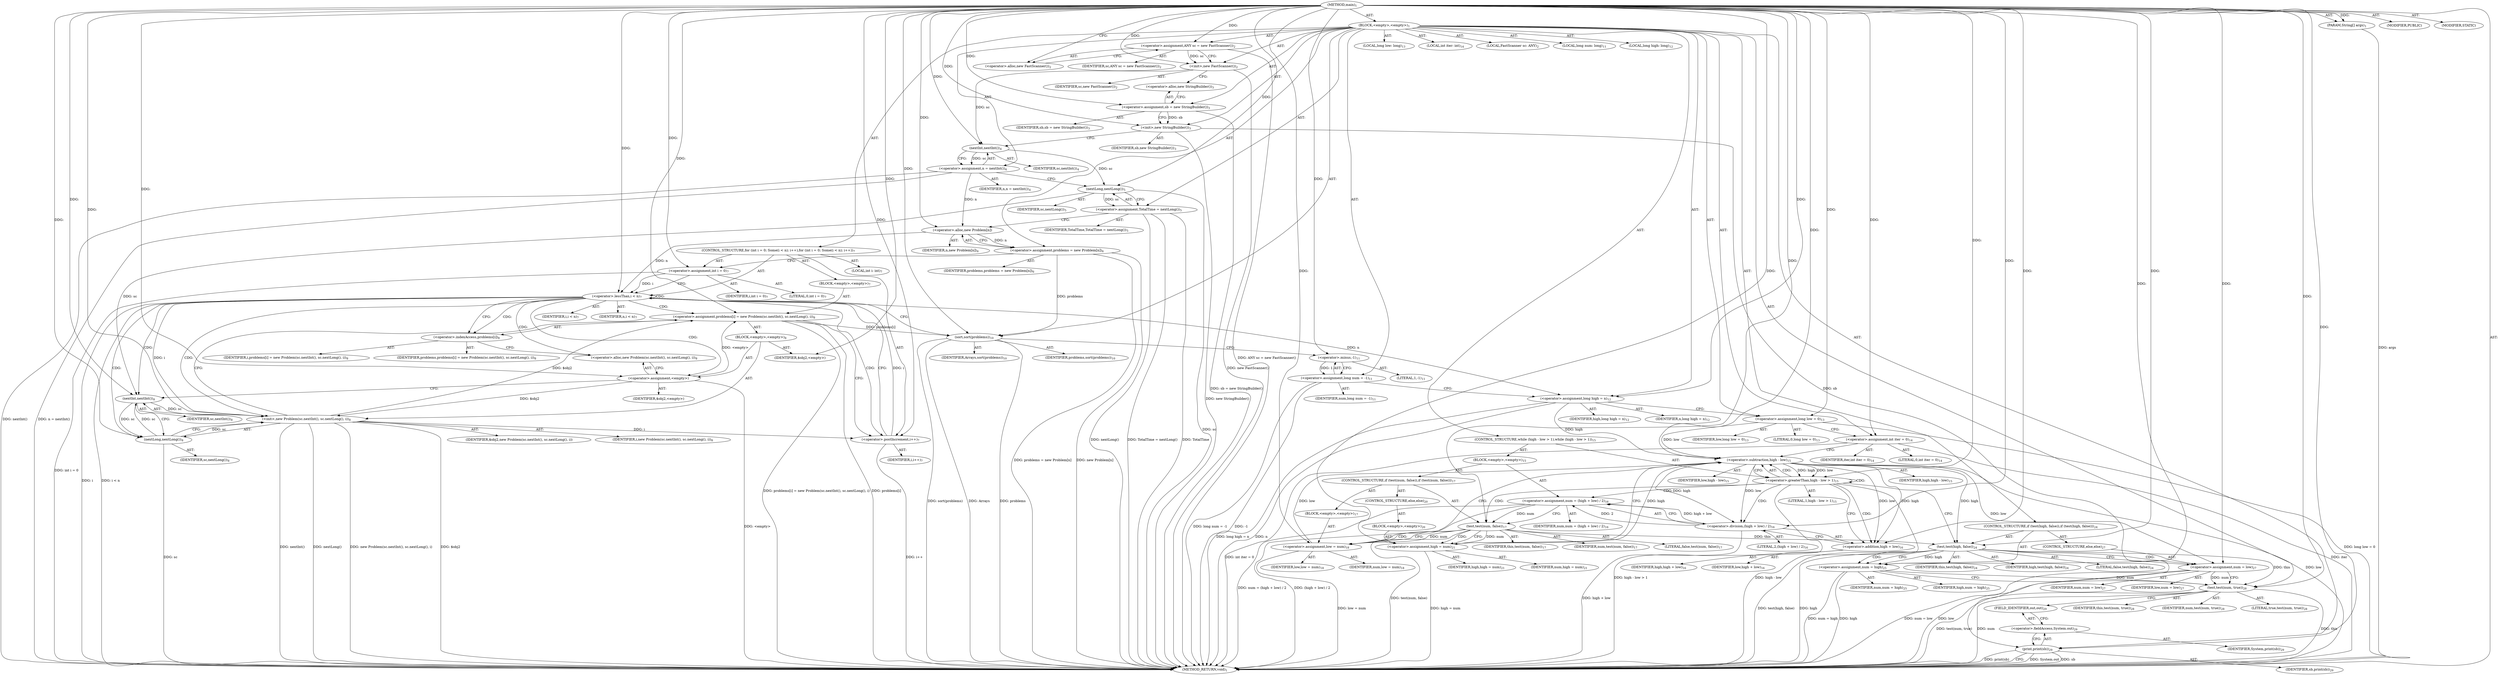digraph "main" {  
"19" [label = <(METHOD,main)<SUB>1</SUB>> ]
"20" [label = <(PARAM,String[] args)<SUB>1</SUB>> ]
"21" [label = <(BLOCK,&lt;empty&gt;,&lt;empty&gt;)<SUB>1</SUB>> ]
"4" [label = <(LOCAL,FastScanner sc: ANY)<SUB>2</SUB>> ]
"22" [label = <(&lt;operator&gt;.assignment,ANY sc = new FastScanner())<SUB>2</SUB>> ]
"23" [label = <(IDENTIFIER,sc,ANY sc = new FastScanner())<SUB>2</SUB>> ]
"24" [label = <(&lt;operator&gt;.alloc,new FastScanner())<SUB>2</SUB>> ]
"25" [label = <(&lt;init&gt;,new FastScanner())<SUB>2</SUB>> ]
"3" [label = <(IDENTIFIER,sc,new FastScanner())<SUB>2</SUB>> ]
"26" [label = <(&lt;operator&gt;.assignment,sb = new StringBuilder())<SUB>3</SUB>> ]
"27" [label = <(IDENTIFIER,sb,sb = new StringBuilder())<SUB>3</SUB>> ]
"28" [label = <(&lt;operator&gt;.alloc,new StringBuilder())<SUB>3</SUB>> ]
"29" [label = <(&lt;init&gt;,new StringBuilder())<SUB>3</SUB>> ]
"30" [label = <(IDENTIFIER,sb,new StringBuilder())<SUB>3</SUB>> ]
"31" [label = <(&lt;operator&gt;.assignment,n = nextInt())<SUB>4</SUB>> ]
"32" [label = <(IDENTIFIER,n,n = nextInt())<SUB>4</SUB>> ]
"33" [label = <(nextInt,nextInt())<SUB>4</SUB>> ]
"34" [label = <(IDENTIFIER,sc,nextInt())<SUB>4</SUB>> ]
"35" [label = <(&lt;operator&gt;.assignment,TotalTime = nextLong())<SUB>5</SUB>> ]
"36" [label = <(IDENTIFIER,TotalTime,TotalTime = nextLong())<SUB>5</SUB>> ]
"37" [label = <(nextLong,nextLong())<SUB>5</SUB>> ]
"38" [label = <(IDENTIFIER,sc,nextLong())<SUB>5</SUB>> ]
"39" [label = <(&lt;operator&gt;.assignment,problems = new Problem[n])<SUB>6</SUB>> ]
"40" [label = <(IDENTIFIER,problems,problems = new Problem[n])<SUB>6</SUB>> ]
"41" [label = <(&lt;operator&gt;.alloc,new Problem[n])> ]
"42" [label = <(IDENTIFIER,n,new Problem[n])<SUB>6</SUB>> ]
"43" [label = <(CONTROL_STRUCTURE,for (int i = 0; Some(i &lt; n); i++),for (int i = 0; Some(i &lt; n); i++))<SUB>7</SUB>> ]
"44" [label = <(LOCAL,int i: int)<SUB>7</SUB>> ]
"45" [label = <(&lt;operator&gt;.assignment,int i = 0)<SUB>7</SUB>> ]
"46" [label = <(IDENTIFIER,i,int i = 0)<SUB>7</SUB>> ]
"47" [label = <(LITERAL,0,int i = 0)<SUB>7</SUB>> ]
"48" [label = <(&lt;operator&gt;.lessThan,i &lt; n)<SUB>7</SUB>> ]
"49" [label = <(IDENTIFIER,i,i &lt; n)<SUB>7</SUB>> ]
"50" [label = <(IDENTIFIER,n,i &lt; n)<SUB>7</SUB>> ]
"51" [label = <(&lt;operator&gt;.postIncrement,i++)<SUB>7</SUB>> ]
"52" [label = <(IDENTIFIER,i,i++)<SUB>7</SUB>> ]
"53" [label = <(BLOCK,&lt;empty&gt;,&lt;empty&gt;)<SUB>7</SUB>> ]
"54" [label = <(&lt;operator&gt;.assignment,problems[i] = new Problem(sc.nextInt(), sc.nextLong(), i))<SUB>8</SUB>> ]
"55" [label = <(&lt;operator&gt;.indexAccess,problems[i])<SUB>8</SUB>> ]
"56" [label = <(IDENTIFIER,problems,problems[i] = new Problem(sc.nextInt(), sc.nextLong(), i))<SUB>8</SUB>> ]
"57" [label = <(IDENTIFIER,i,problems[i] = new Problem(sc.nextInt(), sc.nextLong(), i))<SUB>8</SUB>> ]
"58" [label = <(BLOCK,&lt;empty&gt;,&lt;empty&gt;)<SUB>8</SUB>> ]
"59" [label = <(&lt;operator&gt;.assignment,&lt;empty&gt;)> ]
"60" [label = <(IDENTIFIER,$obj2,&lt;empty&gt;)> ]
"61" [label = <(&lt;operator&gt;.alloc,new Problem(sc.nextInt(), sc.nextLong(), i))<SUB>8</SUB>> ]
"62" [label = <(&lt;init&gt;,new Problem(sc.nextInt(), sc.nextLong(), i))<SUB>8</SUB>> ]
"63" [label = <(IDENTIFIER,$obj2,new Problem(sc.nextInt(), sc.nextLong(), i))> ]
"64" [label = <(nextInt,nextInt())<SUB>8</SUB>> ]
"65" [label = <(IDENTIFIER,sc,nextInt())<SUB>8</SUB>> ]
"66" [label = <(nextLong,nextLong())<SUB>8</SUB>> ]
"67" [label = <(IDENTIFIER,sc,nextLong())<SUB>8</SUB>> ]
"68" [label = <(IDENTIFIER,i,new Problem(sc.nextInt(), sc.nextLong(), i))<SUB>8</SUB>> ]
"69" [label = <(IDENTIFIER,$obj2,&lt;empty&gt;)> ]
"70" [label = <(sort,sort(problems))<SUB>10</SUB>> ]
"71" [label = <(IDENTIFIER,Arrays,sort(problems))<SUB>10</SUB>> ]
"72" [label = <(IDENTIFIER,problems,sort(problems))<SUB>10</SUB>> ]
"73" [label = <(LOCAL,long num: long)<SUB>11</SUB>> ]
"74" [label = <(&lt;operator&gt;.assignment,long num = -1)<SUB>11</SUB>> ]
"75" [label = <(IDENTIFIER,num,long num = -1)<SUB>11</SUB>> ]
"76" [label = <(&lt;operator&gt;.minus,-1)<SUB>11</SUB>> ]
"77" [label = <(LITERAL,1,-1)<SUB>11</SUB>> ]
"78" [label = <(LOCAL,long high: long)<SUB>12</SUB>> ]
"79" [label = <(&lt;operator&gt;.assignment,long high = n)<SUB>12</SUB>> ]
"80" [label = <(IDENTIFIER,high,long high = n)<SUB>12</SUB>> ]
"81" [label = <(IDENTIFIER,n,long high = n)<SUB>12</SUB>> ]
"82" [label = <(LOCAL,long low: long)<SUB>13</SUB>> ]
"83" [label = <(&lt;operator&gt;.assignment,long low = 0)<SUB>13</SUB>> ]
"84" [label = <(IDENTIFIER,low,long low = 0)<SUB>13</SUB>> ]
"85" [label = <(LITERAL,0,long low = 0)<SUB>13</SUB>> ]
"86" [label = <(LOCAL,int iter: int)<SUB>14</SUB>> ]
"87" [label = <(&lt;operator&gt;.assignment,int iter = 0)<SUB>14</SUB>> ]
"88" [label = <(IDENTIFIER,iter,int iter = 0)<SUB>14</SUB>> ]
"89" [label = <(LITERAL,0,int iter = 0)<SUB>14</SUB>> ]
"90" [label = <(CONTROL_STRUCTURE,while (high - low &gt; 1),while (high - low &gt; 1))<SUB>15</SUB>> ]
"91" [label = <(&lt;operator&gt;.greaterThan,high - low &gt; 1)<SUB>15</SUB>> ]
"92" [label = <(&lt;operator&gt;.subtraction,high - low)<SUB>15</SUB>> ]
"93" [label = <(IDENTIFIER,high,high - low)<SUB>15</SUB>> ]
"94" [label = <(IDENTIFIER,low,high - low)<SUB>15</SUB>> ]
"95" [label = <(LITERAL,1,high - low &gt; 1)<SUB>15</SUB>> ]
"96" [label = <(BLOCK,&lt;empty&gt;,&lt;empty&gt;)<SUB>15</SUB>> ]
"97" [label = <(&lt;operator&gt;.assignment,num = (high + low) / 2)<SUB>16</SUB>> ]
"98" [label = <(IDENTIFIER,num,num = (high + low) / 2)<SUB>16</SUB>> ]
"99" [label = <(&lt;operator&gt;.division,(high + low) / 2)<SUB>16</SUB>> ]
"100" [label = <(&lt;operator&gt;.addition,high + low)<SUB>16</SUB>> ]
"101" [label = <(IDENTIFIER,high,high + low)<SUB>16</SUB>> ]
"102" [label = <(IDENTIFIER,low,high + low)<SUB>16</SUB>> ]
"103" [label = <(LITERAL,2,(high + low) / 2)<SUB>16</SUB>> ]
"104" [label = <(CONTROL_STRUCTURE,if (test(num, false)),if (test(num, false)))<SUB>17</SUB>> ]
"105" [label = <(test,test(num, false))<SUB>17</SUB>> ]
"106" [label = <(IDENTIFIER,this,test(num, false))<SUB>17</SUB>> ]
"107" [label = <(IDENTIFIER,num,test(num, false))<SUB>17</SUB>> ]
"108" [label = <(LITERAL,false,test(num, false))<SUB>17</SUB>> ]
"109" [label = <(BLOCK,&lt;empty&gt;,&lt;empty&gt;)<SUB>17</SUB>> ]
"110" [label = <(&lt;operator&gt;.assignment,low = num)<SUB>18</SUB>> ]
"111" [label = <(IDENTIFIER,low,low = num)<SUB>18</SUB>> ]
"112" [label = <(IDENTIFIER,num,low = num)<SUB>18</SUB>> ]
"113" [label = <(CONTROL_STRUCTURE,else,else)<SUB>20</SUB>> ]
"114" [label = <(BLOCK,&lt;empty&gt;,&lt;empty&gt;)<SUB>20</SUB>> ]
"115" [label = <(&lt;operator&gt;.assignment,high = num)<SUB>21</SUB>> ]
"116" [label = <(IDENTIFIER,high,high = num)<SUB>21</SUB>> ]
"117" [label = <(IDENTIFIER,num,high = num)<SUB>21</SUB>> ]
"118" [label = <(CONTROL_STRUCTURE,if (test(high, false)),if (test(high, false)))<SUB>24</SUB>> ]
"119" [label = <(test,test(high, false))<SUB>24</SUB>> ]
"120" [label = <(IDENTIFIER,this,test(high, false))<SUB>24</SUB>> ]
"121" [label = <(IDENTIFIER,high,test(high, false))<SUB>24</SUB>> ]
"122" [label = <(LITERAL,false,test(high, false))<SUB>24</SUB>> ]
"123" [label = <(&lt;operator&gt;.assignment,num = high)<SUB>25</SUB>> ]
"124" [label = <(IDENTIFIER,num,num = high)<SUB>25</SUB>> ]
"125" [label = <(IDENTIFIER,high,num = high)<SUB>25</SUB>> ]
"126" [label = <(CONTROL_STRUCTURE,else,else)<SUB>27</SUB>> ]
"127" [label = <(&lt;operator&gt;.assignment,num = low)<SUB>27</SUB>> ]
"128" [label = <(IDENTIFIER,num,num = low)<SUB>27</SUB>> ]
"129" [label = <(IDENTIFIER,low,num = low)<SUB>27</SUB>> ]
"130" [label = <(test,test(num, true))<SUB>28</SUB>> ]
"131" [label = <(IDENTIFIER,this,test(num, true))<SUB>28</SUB>> ]
"132" [label = <(IDENTIFIER,num,test(num, true))<SUB>28</SUB>> ]
"133" [label = <(LITERAL,true,test(num, true))<SUB>28</SUB>> ]
"134" [label = <(print,print(sb))<SUB>29</SUB>> ]
"135" [label = <(&lt;operator&gt;.fieldAccess,System.out)<SUB>29</SUB>> ]
"136" [label = <(IDENTIFIER,System,print(sb))<SUB>29</SUB>> ]
"137" [label = <(FIELD_IDENTIFIER,out,out)<SUB>29</SUB>> ]
"138" [label = <(IDENTIFIER,sb,print(sb))<SUB>29</SUB>> ]
"139" [label = <(MODIFIER,PUBLIC)> ]
"140" [label = <(MODIFIER,STATIC)> ]
"141" [label = <(METHOD_RETURN,void)<SUB>1</SUB>> ]
  "19" -> "20"  [ label = "AST: "] 
  "19" -> "21"  [ label = "AST: "] 
  "19" -> "139"  [ label = "AST: "] 
  "19" -> "140"  [ label = "AST: "] 
  "19" -> "141"  [ label = "AST: "] 
  "21" -> "4"  [ label = "AST: "] 
  "21" -> "22"  [ label = "AST: "] 
  "21" -> "25"  [ label = "AST: "] 
  "21" -> "26"  [ label = "AST: "] 
  "21" -> "29"  [ label = "AST: "] 
  "21" -> "31"  [ label = "AST: "] 
  "21" -> "35"  [ label = "AST: "] 
  "21" -> "39"  [ label = "AST: "] 
  "21" -> "43"  [ label = "AST: "] 
  "21" -> "70"  [ label = "AST: "] 
  "21" -> "73"  [ label = "AST: "] 
  "21" -> "74"  [ label = "AST: "] 
  "21" -> "78"  [ label = "AST: "] 
  "21" -> "79"  [ label = "AST: "] 
  "21" -> "82"  [ label = "AST: "] 
  "21" -> "83"  [ label = "AST: "] 
  "21" -> "86"  [ label = "AST: "] 
  "21" -> "87"  [ label = "AST: "] 
  "21" -> "90"  [ label = "AST: "] 
  "21" -> "118"  [ label = "AST: "] 
  "21" -> "130"  [ label = "AST: "] 
  "21" -> "134"  [ label = "AST: "] 
  "22" -> "23"  [ label = "AST: "] 
  "22" -> "24"  [ label = "AST: "] 
  "25" -> "3"  [ label = "AST: "] 
  "26" -> "27"  [ label = "AST: "] 
  "26" -> "28"  [ label = "AST: "] 
  "29" -> "30"  [ label = "AST: "] 
  "31" -> "32"  [ label = "AST: "] 
  "31" -> "33"  [ label = "AST: "] 
  "33" -> "34"  [ label = "AST: "] 
  "35" -> "36"  [ label = "AST: "] 
  "35" -> "37"  [ label = "AST: "] 
  "37" -> "38"  [ label = "AST: "] 
  "39" -> "40"  [ label = "AST: "] 
  "39" -> "41"  [ label = "AST: "] 
  "41" -> "42"  [ label = "AST: "] 
  "43" -> "44"  [ label = "AST: "] 
  "43" -> "45"  [ label = "AST: "] 
  "43" -> "48"  [ label = "AST: "] 
  "43" -> "51"  [ label = "AST: "] 
  "43" -> "53"  [ label = "AST: "] 
  "45" -> "46"  [ label = "AST: "] 
  "45" -> "47"  [ label = "AST: "] 
  "48" -> "49"  [ label = "AST: "] 
  "48" -> "50"  [ label = "AST: "] 
  "51" -> "52"  [ label = "AST: "] 
  "53" -> "54"  [ label = "AST: "] 
  "54" -> "55"  [ label = "AST: "] 
  "54" -> "58"  [ label = "AST: "] 
  "55" -> "56"  [ label = "AST: "] 
  "55" -> "57"  [ label = "AST: "] 
  "58" -> "59"  [ label = "AST: "] 
  "58" -> "62"  [ label = "AST: "] 
  "58" -> "69"  [ label = "AST: "] 
  "59" -> "60"  [ label = "AST: "] 
  "59" -> "61"  [ label = "AST: "] 
  "62" -> "63"  [ label = "AST: "] 
  "62" -> "64"  [ label = "AST: "] 
  "62" -> "66"  [ label = "AST: "] 
  "62" -> "68"  [ label = "AST: "] 
  "64" -> "65"  [ label = "AST: "] 
  "66" -> "67"  [ label = "AST: "] 
  "70" -> "71"  [ label = "AST: "] 
  "70" -> "72"  [ label = "AST: "] 
  "74" -> "75"  [ label = "AST: "] 
  "74" -> "76"  [ label = "AST: "] 
  "76" -> "77"  [ label = "AST: "] 
  "79" -> "80"  [ label = "AST: "] 
  "79" -> "81"  [ label = "AST: "] 
  "83" -> "84"  [ label = "AST: "] 
  "83" -> "85"  [ label = "AST: "] 
  "87" -> "88"  [ label = "AST: "] 
  "87" -> "89"  [ label = "AST: "] 
  "90" -> "91"  [ label = "AST: "] 
  "90" -> "96"  [ label = "AST: "] 
  "91" -> "92"  [ label = "AST: "] 
  "91" -> "95"  [ label = "AST: "] 
  "92" -> "93"  [ label = "AST: "] 
  "92" -> "94"  [ label = "AST: "] 
  "96" -> "97"  [ label = "AST: "] 
  "96" -> "104"  [ label = "AST: "] 
  "97" -> "98"  [ label = "AST: "] 
  "97" -> "99"  [ label = "AST: "] 
  "99" -> "100"  [ label = "AST: "] 
  "99" -> "103"  [ label = "AST: "] 
  "100" -> "101"  [ label = "AST: "] 
  "100" -> "102"  [ label = "AST: "] 
  "104" -> "105"  [ label = "AST: "] 
  "104" -> "109"  [ label = "AST: "] 
  "104" -> "113"  [ label = "AST: "] 
  "105" -> "106"  [ label = "AST: "] 
  "105" -> "107"  [ label = "AST: "] 
  "105" -> "108"  [ label = "AST: "] 
  "109" -> "110"  [ label = "AST: "] 
  "110" -> "111"  [ label = "AST: "] 
  "110" -> "112"  [ label = "AST: "] 
  "113" -> "114"  [ label = "AST: "] 
  "114" -> "115"  [ label = "AST: "] 
  "115" -> "116"  [ label = "AST: "] 
  "115" -> "117"  [ label = "AST: "] 
  "118" -> "119"  [ label = "AST: "] 
  "118" -> "123"  [ label = "AST: "] 
  "118" -> "126"  [ label = "AST: "] 
  "119" -> "120"  [ label = "AST: "] 
  "119" -> "121"  [ label = "AST: "] 
  "119" -> "122"  [ label = "AST: "] 
  "123" -> "124"  [ label = "AST: "] 
  "123" -> "125"  [ label = "AST: "] 
  "126" -> "127"  [ label = "AST: "] 
  "127" -> "128"  [ label = "AST: "] 
  "127" -> "129"  [ label = "AST: "] 
  "130" -> "131"  [ label = "AST: "] 
  "130" -> "132"  [ label = "AST: "] 
  "130" -> "133"  [ label = "AST: "] 
  "134" -> "135"  [ label = "AST: "] 
  "134" -> "138"  [ label = "AST: "] 
  "135" -> "136"  [ label = "AST: "] 
  "135" -> "137"  [ label = "AST: "] 
  "22" -> "25"  [ label = "CFG: "] 
  "25" -> "28"  [ label = "CFG: "] 
  "26" -> "29"  [ label = "CFG: "] 
  "29" -> "33"  [ label = "CFG: "] 
  "31" -> "37"  [ label = "CFG: "] 
  "35" -> "41"  [ label = "CFG: "] 
  "39" -> "45"  [ label = "CFG: "] 
  "70" -> "76"  [ label = "CFG: "] 
  "74" -> "79"  [ label = "CFG: "] 
  "79" -> "83"  [ label = "CFG: "] 
  "83" -> "87"  [ label = "CFG: "] 
  "87" -> "92"  [ label = "CFG: "] 
  "130" -> "137"  [ label = "CFG: "] 
  "134" -> "141"  [ label = "CFG: "] 
  "24" -> "22"  [ label = "CFG: "] 
  "28" -> "26"  [ label = "CFG: "] 
  "33" -> "31"  [ label = "CFG: "] 
  "37" -> "35"  [ label = "CFG: "] 
  "41" -> "39"  [ label = "CFG: "] 
  "45" -> "48"  [ label = "CFG: "] 
  "48" -> "55"  [ label = "CFG: "] 
  "48" -> "70"  [ label = "CFG: "] 
  "51" -> "48"  [ label = "CFG: "] 
  "76" -> "74"  [ label = "CFG: "] 
  "91" -> "100"  [ label = "CFG: "] 
  "91" -> "119"  [ label = "CFG: "] 
  "119" -> "123"  [ label = "CFG: "] 
  "119" -> "127"  [ label = "CFG: "] 
  "123" -> "130"  [ label = "CFG: "] 
  "135" -> "134"  [ label = "CFG: "] 
  "54" -> "51"  [ label = "CFG: "] 
  "92" -> "91"  [ label = "CFG: "] 
  "97" -> "105"  [ label = "CFG: "] 
  "127" -> "130"  [ label = "CFG: "] 
  "137" -> "135"  [ label = "CFG: "] 
  "55" -> "61"  [ label = "CFG: "] 
  "99" -> "97"  [ label = "CFG: "] 
  "105" -> "110"  [ label = "CFG: "] 
  "105" -> "115"  [ label = "CFG: "] 
  "59" -> "64"  [ label = "CFG: "] 
  "62" -> "54"  [ label = "CFG: "] 
  "100" -> "99"  [ label = "CFG: "] 
  "110" -> "92"  [ label = "CFG: "] 
  "61" -> "59"  [ label = "CFG: "] 
  "64" -> "66"  [ label = "CFG: "] 
  "66" -> "62"  [ label = "CFG: "] 
  "115" -> "92"  [ label = "CFG: "] 
  "19" -> "24"  [ label = "CFG: "] 
  "20" -> "141"  [ label = "DDG: args"] 
  "22" -> "141"  [ label = "DDG: ANY sc = new FastScanner()"] 
  "25" -> "141"  [ label = "DDG: new FastScanner()"] 
  "26" -> "141"  [ label = "DDG: sb = new StringBuilder()"] 
  "29" -> "141"  [ label = "DDG: new StringBuilder()"] 
  "31" -> "141"  [ label = "DDG: nextInt()"] 
  "31" -> "141"  [ label = "DDG: n = nextInt()"] 
  "37" -> "141"  [ label = "DDG: sc"] 
  "35" -> "141"  [ label = "DDG: nextLong()"] 
  "35" -> "141"  [ label = "DDG: TotalTime = nextLong()"] 
  "39" -> "141"  [ label = "DDG: new Problem[n]"] 
  "39" -> "141"  [ label = "DDG: problems = new Problem[n]"] 
  "45" -> "141"  [ label = "DDG: int i = 0"] 
  "48" -> "141"  [ label = "DDG: i"] 
  "48" -> "141"  [ label = "DDG: i &lt; n"] 
  "70" -> "141"  [ label = "DDG: problems"] 
  "70" -> "141"  [ label = "DDG: sort(problems)"] 
  "74" -> "141"  [ label = "DDG: -1"] 
  "74" -> "141"  [ label = "DDG: long num = -1"] 
  "79" -> "141"  [ label = "DDG: n"] 
  "79" -> "141"  [ label = "DDG: long high = n"] 
  "83" -> "141"  [ label = "DDG: long low = 0"] 
  "87" -> "141"  [ label = "DDG: iter"] 
  "87" -> "141"  [ label = "DDG: int iter = 0"] 
  "92" -> "141"  [ label = "DDG: low"] 
  "91" -> "141"  [ label = "DDG: high - low"] 
  "91" -> "141"  [ label = "DDG: high - low &gt; 1"] 
  "119" -> "141"  [ label = "DDG: high"] 
  "119" -> "141"  [ label = "DDG: test(high, false)"] 
  "127" -> "141"  [ label = "DDG: low"] 
  "127" -> "141"  [ label = "DDG: num = low"] 
  "123" -> "141"  [ label = "DDG: high"] 
  "123" -> "141"  [ label = "DDG: num = high"] 
  "130" -> "141"  [ label = "DDG: this"] 
  "130" -> "141"  [ label = "DDG: num"] 
  "130" -> "141"  [ label = "DDG: test(num, true)"] 
  "134" -> "141"  [ label = "DDG: System.out"] 
  "134" -> "141"  [ label = "DDG: sb"] 
  "134" -> "141"  [ label = "DDG: print(sb)"] 
  "99" -> "141"  [ label = "DDG: high + low"] 
  "97" -> "141"  [ label = "DDG: (high + low) / 2"] 
  "97" -> "141"  [ label = "DDG: num = (high + low) / 2"] 
  "105" -> "141"  [ label = "DDG: test(num, false)"] 
  "115" -> "141"  [ label = "DDG: high = num"] 
  "110" -> "141"  [ label = "DDG: low = num"] 
  "54" -> "141"  [ label = "DDG: problems[i]"] 
  "59" -> "141"  [ label = "DDG: &lt;empty&gt;"] 
  "62" -> "141"  [ label = "DDG: $obj2"] 
  "62" -> "141"  [ label = "DDG: nextInt()"] 
  "66" -> "141"  [ label = "DDG: sc"] 
  "62" -> "141"  [ label = "DDG: nextLong()"] 
  "62" -> "141"  [ label = "DDG: new Problem(sc.nextInt(), sc.nextLong(), i)"] 
  "54" -> "141"  [ label = "DDG: problems[i] = new Problem(sc.nextInt(), sc.nextLong(), i)"] 
  "51" -> "141"  [ label = "DDG: i++"] 
  "35" -> "141"  [ label = "DDG: TotalTime"] 
  "70" -> "141"  [ label = "DDG: Arrays"] 
  "19" -> "20"  [ label = "DDG: "] 
  "19" -> "22"  [ label = "DDG: "] 
  "19" -> "26"  [ label = "DDG: "] 
  "33" -> "31"  [ label = "DDG: sc"] 
  "37" -> "35"  [ label = "DDG: sc"] 
  "41" -> "39"  [ label = "DDG: n"] 
  "76" -> "74"  [ label = "DDG: 1"] 
  "48" -> "79"  [ label = "DDG: n"] 
  "19" -> "79"  [ label = "DDG: "] 
  "19" -> "83"  [ label = "DDG: "] 
  "19" -> "87"  [ label = "DDG: "] 
  "22" -> "25"  [ label = "DDG: sc"] 
  "19" -> "25"  [ label = "DDG: "] 
  "26" -> "29"  [ label = "DDG: sb"] 
  "19" -> "29"  [ label = "DDG: "] 
  "19" -> "45"  [ label = "DDG: "] 
  "19" -> "70"  [ label = "DDG: "] 
  "39" -> "70"  [ label = "DDG: problems"] 
  "54" -> "70"  [ label = "DDG: problems[i]"] 
  "119" -> "123"  [ label = "DDG: high"] 
  "19" -> "123"  [ label = "DDG: "] 
  "119" -> "130"  [ label = "DDG: this"] 
  "19" -> "130"  [ label = "DDG: "] 
  "127" -> "130"  [ label = "DDG: num"] 
  "123" -> "130"  [ label = "DDG: num"] 
  "29" -> "134"  [ label = "DDG: sb"] 
  "19" -> "134"  [ label = "DDG: "] 
  "25" -> "33"  [ label = "DDG: sc"] 
  "19" -> "33"  [ label = "DDG: "] 
  "33" -> "37"  [ label = "DDG: sc"] 
  "19" -> "37"  [ label = "DDG: "] 
  "31" -> "41"  [ label = "DDG: n"] 
  "19" -> "41"  [ label = "DDG: "] 
  "45" -> "48"  [ label = "DDG: i"] 
  "51" -> "48"  [ label = "DDG: i"] 
  "19" -> "48"  [ label = "DDG: "] 
  "41" -> "48"  [ label = "DDG: n"] 
  "62" -> "51"  [ label = "DDG: i"] 
  "19" -> "51"  [ label = "DDG: "] 
  "59" -> "54"  [ label = "DDG: &lt;empty&gt;"] 
  "62" -> "54"  [ label = "DDG: $obj2"] 
  "19" -> "54"  [ label = "DDG: "] 
  "19" -> "76"  [ label = "DDG: "] 
  "92" -> "91"  [ label = "DDG: high"] 
  "92" -> "91"  [ label = "DDG: low"] 
  "19" -> "91"  [ label = "DDG: "] 
  "99" -> "97"  [ label = "DDG: high + low"] 
  "99" -> "97"  [ label = "DDG: 2"] 
  "105" -> "119"  [ label = "DDG: this"] 
  "19" -> "119"  [ label = "DDG: "] 
  "92" -> "119"  [ label = "DDG: high"] 
  "92" -> "127"  [ label = "DDG: low"] 
  "19" -> "127"  [ label = "DDG: "] 
  "79" -> "92"  [ label = "DDG: high"] 
  "115" -> "92"  [ label = "DDG: high"] 
  "19" -> "92"  [ label = "DDG: "] 
  "83" -> "92"  [ label = "DDG: low"] 
  "110" -> "92"  [ label = "DDG: low"] 
  "19" -> "59"  [ label = "DDG: "] 
  "19" -> "69"  [ label = "DDG: "] 
  "92" -> "99"  [ label = "DDG: high"] 
  "19" -> "99"  [ label = "DDG: "] 
  "92" -> "99"  [ label = "DDG: low"] 
  "19" -> "105"  [ label = "DDG: "] 
  "97" -> "105"  [ label = "DDG: num"] 
  "105" -> "110"  [ label = "DDG: num"] 
  "19" -> "110"  [ label = "DDG: "] 
  "59" -> "62"  [ label = "DDG: $obj2"] 
  "19" -> "62"  [ label = "DDG: "] 
  "64" -> "62"  [ label = "DDG: sc"] 
  "66" -> "62"  [ label = "DDG: sc"] 
  "48" -> "62"  [ label = "DDG: i"] 
  "92" -> "100"  [ label = "DDG: high"] 
  "19" -> "100"  [ label = "DDG: "] 
  "92" -> "100"  [ label = "DDG: low"] 
  "105" -> "115"  [ label = "DDG: num"] 
  "19" -> "115"  [ label = "DDG: "] 
  "37" -> "64"  [ label = "DDG: sc"] 
  "66" -> "64"  [ label = "DDG: sc"] 
  "19" -> "64"  [ label = "DDG: "] 
  "64" -> "66"  [ label = "DDG: sc"] 
  "19" -> "66"  [ label = "DDG: "] 
  "48" -> "48"  [ label = "CDG: "] 
  "48" -> "64"  [ label = "CDG: "] 
  "48" -> "51"  [ label = "CDG: "] 
  "48" -> "66"  [ label = "CDG: "] 
  "48" -> "59"  [ label = "CDG: "] 
  "48" -> "54"  [ label = "CDG: "] 
  "48" -> "61"  [ label = "CDG: "] 
  "48" -> "55"  [ label = "CDG: "] 
  "48" -> "62"  [ label = "CDG: "] 
  "91" -> "99"  [ label = "CDG: "] 
  "91" -> "92"  [ label = "CDG: "] 
  "91" -> "97"  [ label = "CDG: "] 
  "91" -> "91"  [ label = "CDG: "] 
  "91" -> "105"  [ label = "CDG: "] 
  "91" -> "100"  [ label = "CDG: "] 
  "119" -> "123"  [ label = "CDG: "] 
  "119" -> "127"  [ label = "CDG: "] 
  "105" -> "115"  [ label = "CDG: "] 
  "105" -> "110"  [ label = "CDG: "] 
}
